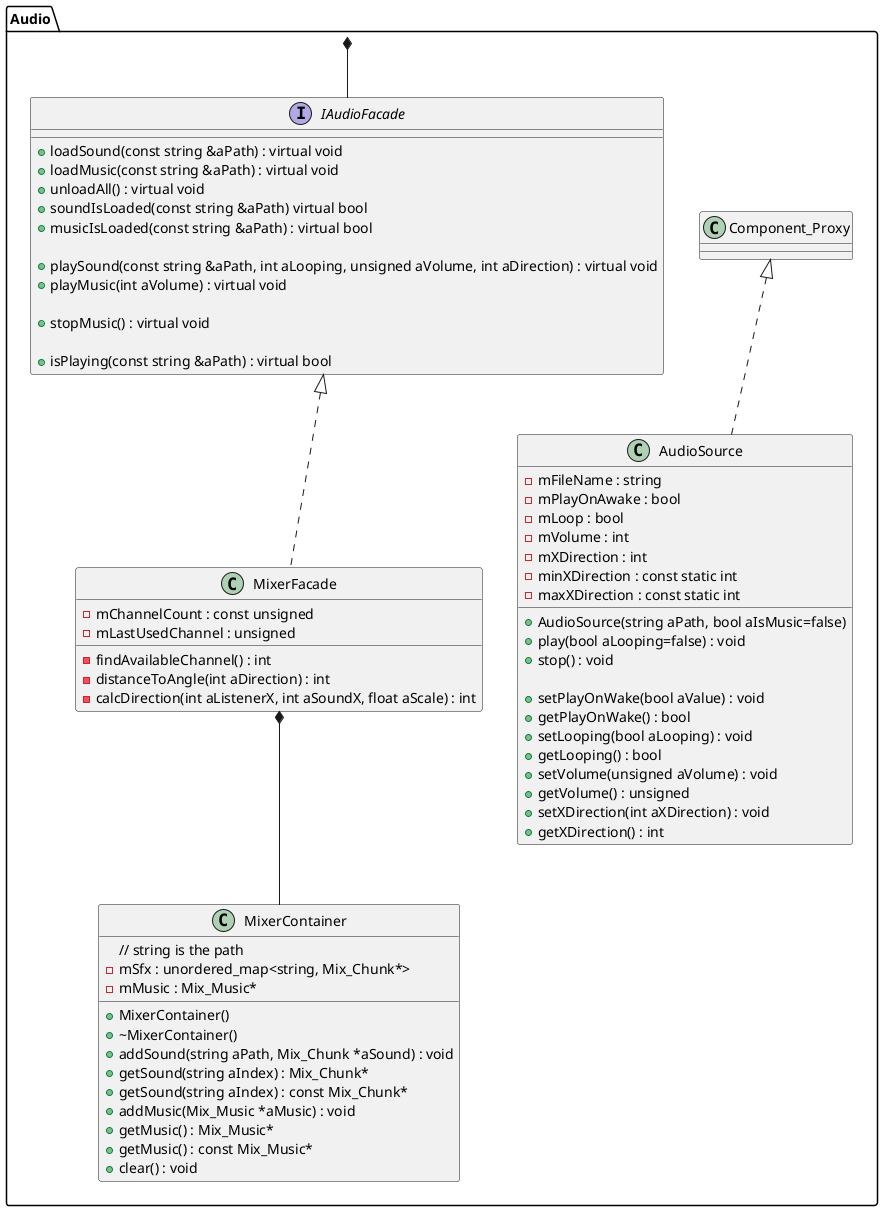 @startuml audioPackageClassDiagram

package Audio{
    class Component_Proxy {}

class AudioSource implements Component_Proxy{
    - mFileName : string
    - mPlayOnAwake : bool
    - mLoop : bool
    - mVolume : int
    - mXDirection : int
    - minXDirection : const static int
    - maxXDirection : const static int
    + AudioSource(string aPath, bool aIsMusic=false)
    + play(bool aLooping=false) : void
    + stop() : void 

    + setPlayOnWake(bool aValue) : void
    + getPlayOnWake() : bool
    + setLooping(bool aLooping) : void
    + getLooping() : bool
    + setVolume(unsigned aVolume) : void
    + getVolume() : unsigned
    + setXDirection(int aXDirection) : void
    + getXDirection() : int
}

interface IAudioFacade {
    + loadSound(const string &aPath) : virtual void
    + loadMusic(const string &aPath) : virtual void
    + unloadAll() : virtual void
    + soundIsLoaded(const string &aPath) virtual bool
    + musicIsLoaded(const string &aPath) : virtual bool
    
    + playSound(const string &aPath, int aLooping, unsigned aVolume, int aDirection) : virtual void
    + playMusic(int aVolume) : virtual void
    
    + stopMusic() : virtual void
    
    + isPlaying(const string &aPath) : virtual bool
}

class MixerFacade implements IAudioFacade {
    - mChannelCount : const unsigned
    - mLastUsedChannel : unsigned
    - findAvailableChannel() : int
    - distanceToAngle(int aDirection) : int
    - calcDirection(int aListenerX, int aSoundX, float aScale) : int
}

class MixerContainer {
    // string is the path
    - mSfx : unordered_map<string, Mix_Chunk*>
    - mMusic : Mix_Music*
    + MixerContainer()
    + ~MixerContainer()
    + addSound(string aPath, Mix_Chunk *aSound) : void
    + getSound(string aIndex) : Mix_Chunk*
    + getSound(string aIndex) : const Mix_Chunk*
    + addMusic(Mix_Music *aMusic) : void
    + getMusic() : Mix_Music*
    + getMusic() : const Mix_Music*
    + clear() : void
}

MixerFacade *-- MixerContainer

}

Audio *--IAudioFacade

@enduml